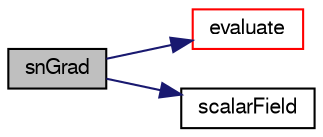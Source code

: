 digraph "snGrad"
{
  bgcolor="transparent";
  edge [fontname="FreeSans",fontsize="10",labelfontname="FreeSans",labelfontsize="10"];
  node [fontname="FreeSans",fontsize="10",shape=record];
  rankdir="LR";
  Node62 [label="snGrad",height=0.2,width=0.4,color="black", fillcolor="grey75", style="filled", fontcolor="black"];
  Node62 -> Node63 [color="midnightblue",fontsize="10",style="solid",fontname="FreeSans"];
  Node63 [label="evaluate",height=0.2,width=0.4,color="red",URL="$a21966.html#a3b59c070ab0408e3bbb21927540159f4",tooltip="Evaluate the patch field. "];
  Node62 -> Node67 [color="midnightblue",fontsize="10",style="solid",fontname="FreeSans"];
  Node67 [label="scalarField",height=0.2,width=0.4,color="black",URL="$a19001.html#afcd8855c276a98ae9604b35c8fb5b81e"];
}
